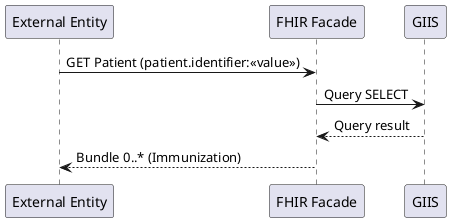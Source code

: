 @startuml search-vaccination

Participant "External Entity"  as ExternalEntity
Participant "FHIR Facade"  as FHIRFacade
Participant "GIIS"  as GIIS

ExternalEntity -> FHIRFacade: GET Patient (patient.identifier:<<value>>)
FHIRFacade -> GIIS: Query SELECT
GIIS --> FHIRFacade: Query result
FHIRFacade --> ExternalEntity: Bundle 0..* (Immunization)

@enduml